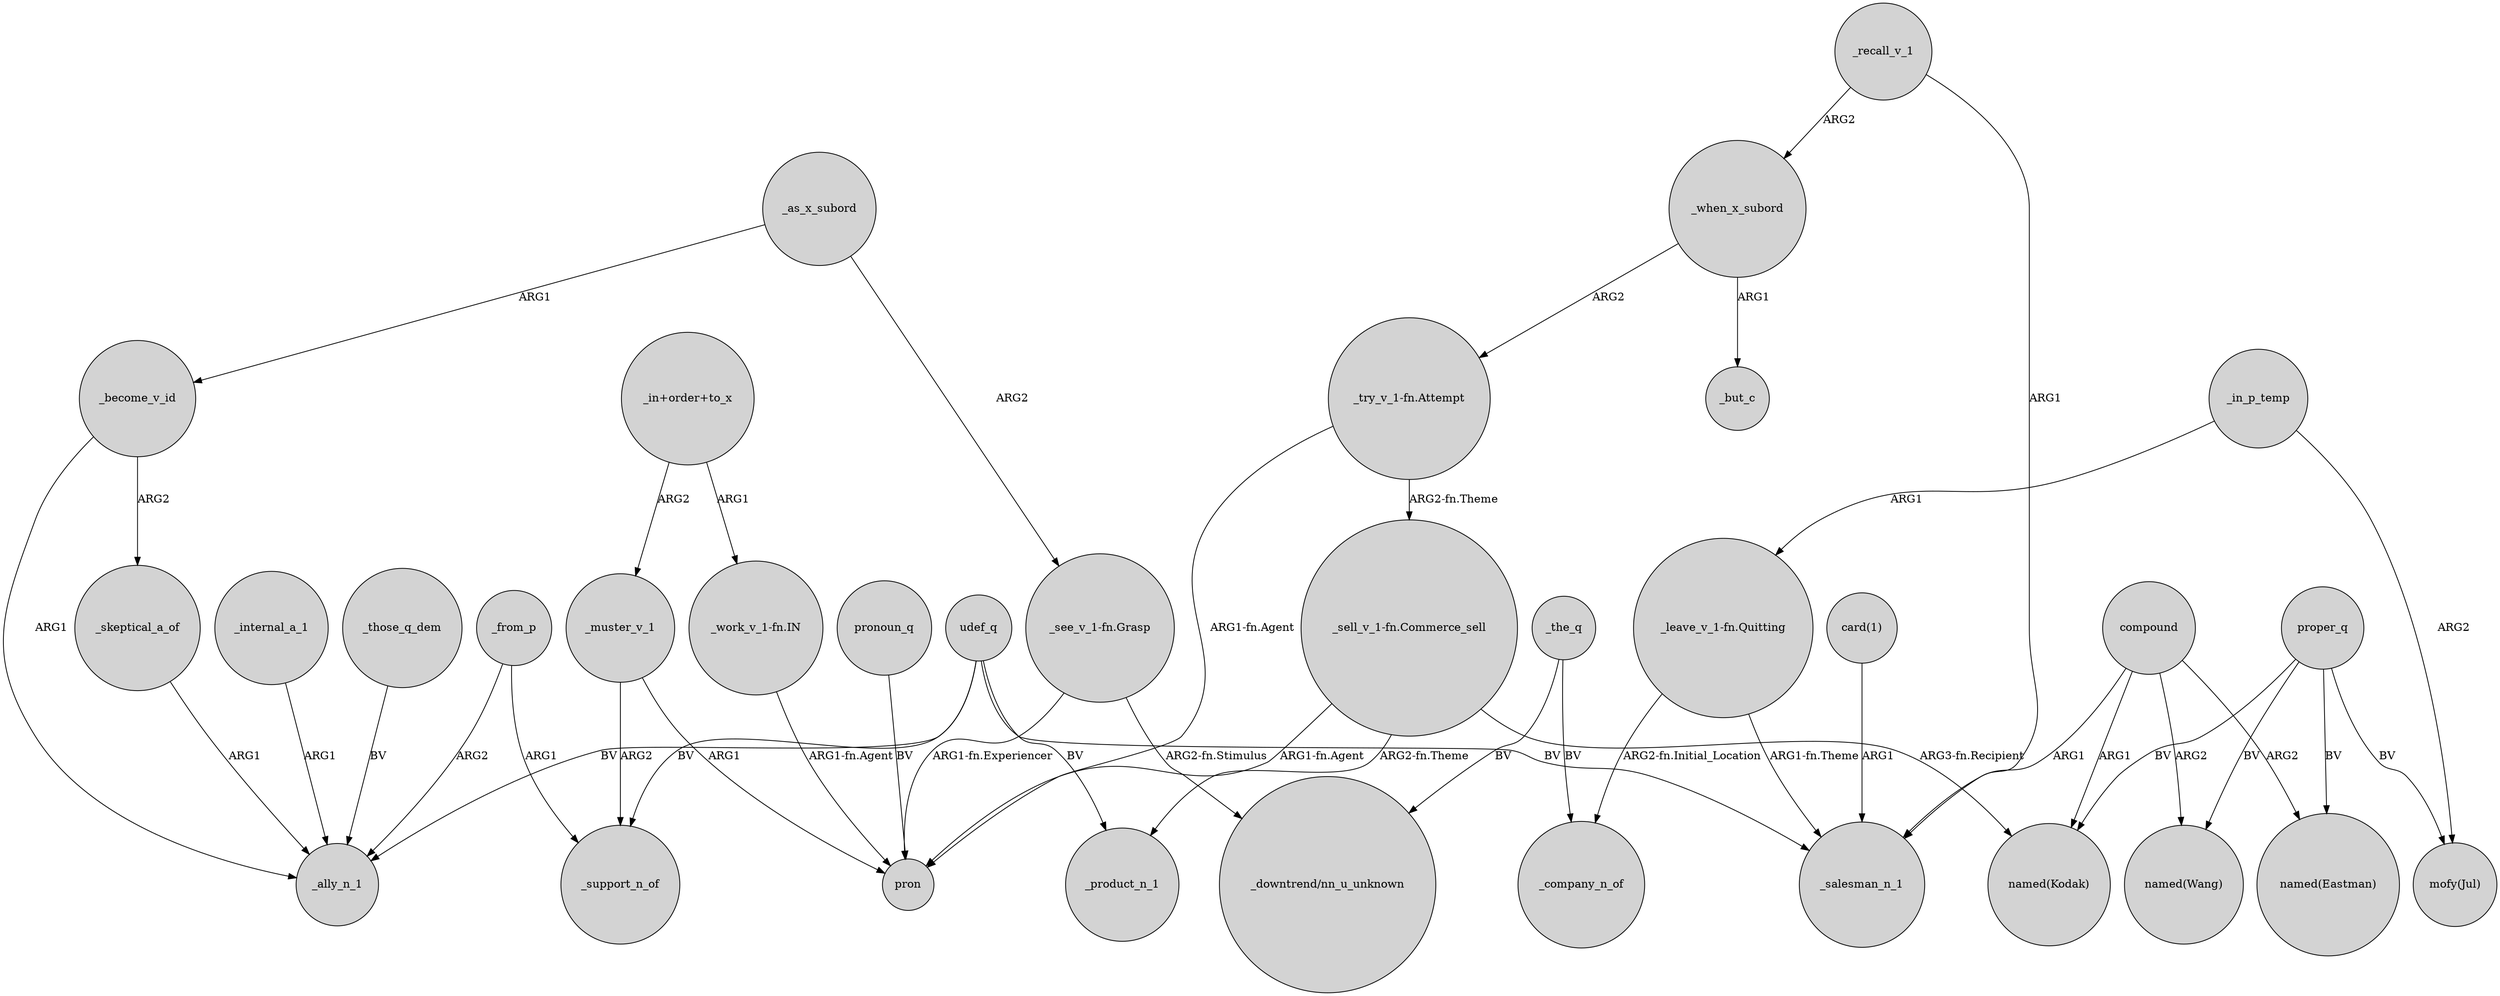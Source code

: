 digraph {
	node [shape=circle style=filled]
	_skeptical_a_of -> _ally_n_1 [label=ARG1]
	_as_x_subord -> "_see_v_1-fn.Grasp" [label=ARG2]
	_muster_v_1 -> _support_n_of [label=ARG2]
	_from_p -> _support_n_of [label=ARG1]
	"_in+order+to_x" -> "_work_v_1-fn.IN" [label=ARG1]
	proper_q -> "mofy(Jul)" [label=BV]
	"_in+order+to_x" -> _muster_v_1 [label=ARG2]
	_recall_v_1 -> _salesman_n_1 [label=ARG1]
	_internal_a_1 -> _ally_n_1 [label=ARG1]
	_muster_v_1 -> pron [label=ARG1]
	"_sell_v_1-fn.Commerce_sell" -> "named(Kodak)" [label="ARG3-fn.Recipient"]
	udef_q -> _salesman_n_1 [label=BV]
	proper_q -> "named(Wang)" [label=BV]
	proper_q -> "named(Eastman)" [label=BV]
	_those_q_dem -> _ally_n_1 [label=BV]
	_become_v_id -> _ally_n_1 [label=ARG1]
	_the_q -> _company_n_of [label=BV]
	"_leave_v_1-fn.Quitting" -> _salesman_n_1 [label="ARG1-fn.Theme"]
	proper_q -> "named(Kodak)" [label=BV]
	pronoun_q -> pron [label=BV]
	_in_p_temp -> "mofy(Jul)" [label=ARG2]
	"_work_v_1-fn.IN" -> pron [label="ARG1-fn.Agent"]
	"_sell_v_1-fn.Commerce_sell" -> _product_n_1 [label="ARG2-fn.Theme"]
	_from_p -> _ally_n_1 [label=ARG2]
	compound -> "named(Kodak)" [label=ARG1]
	"_see_v_1-fn.Grasp" -> "_downtrend/nn_u_unknown" [label="ARG2-fn.Stimulus"]
	compound -> _salesman_n_1 [label=ARG1]
	compound -> "named(Eastman)" [label=ARG2]
	_become_v_id -> _skeptical_a_of [label=ARG2]
	udef_q -> _ally_n_1 [label=BV]
	_as_x_subord -> _become_v_id [label=ARG1]
	"_leave_v_1-fn.Quitting" -> _company_n_of [label="ARG2-fn.Initial_Location"]
	_recall_v_1 -> _when_x_subord [label=ARG2]
	"_try_v_1-fn.Attempt" -> pron [label="ARG1-fn.Agent"]
	udef_q -> _product_n_1 [label=BV]
	"_try_v_1-fn.Attempt" -> "_sell_v_1-fn.Commerce_sell" [label="ARG2-fn.Theme"]
	udef_q -> _support_n_of [label=BV]
	"_see_v_1-fn.Grasp" -> pron [label="ARG1-fn.Experiencer"]
	_in_p_temp -> "_leave_v_1-fn.Quitting" [label=ARG1]
	_when_x_subord -> _but_c [label=ARG1]
	"_sell_v_1-fn.Commerce_sell" -> pron [label="ARG1-fn.Agent"]
	_when_x_subord -> "_try_v_1-fn.Attempt" [label=ARG2]
	compound -> "named(Wang)" [label=ARG2]
	_the_q -> "_downtrend/nn_u_unknown" [label=BV]
	"card(1)" -> _salesman_n_1 [label=ARG1]
}
